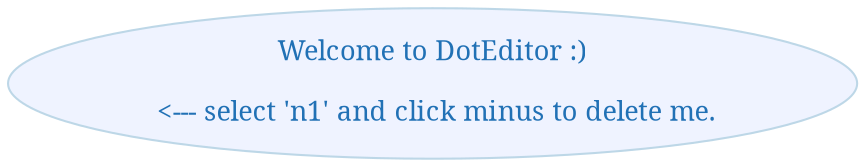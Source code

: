 /*
 * Copyright (R) 2021 Vaibhav.Gilhotra <spaceholder_email>
 * Published under Apache 2.0 License (http://www.apache.org/licenses/LICENSE-2.0.html).
 *-------------------------------------------------------------------------------------
 *
 * This file define the default dot template when create a empty new graph in DE.
 */

digraph G {
    rankdir=TB;
    fontname="sans-serif";
    penwidth=0.1;
    node [fontname="serif", fontsize=13, fillcolor="1", colorscheme="blues4", color="2", fontcolor="4", style="filled"];
    edge [fontname="sans-serif", fontsize=10, colorscheme="blues3", color=2, fontcolor=3, comment="Wildcard edge"];
    "n1" [label="Welcome to DotEditor :)\n\n <--- select 'n1' and click minus to delete me."];
}